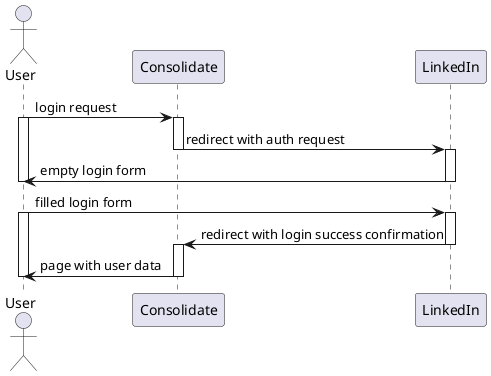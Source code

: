 @startuml
actor "User" as client
participant "Consolidate" as resourceServer
participant "LinkedIn" as authServer

client -> resourceServer: login request
activate client
activate resourceServer
resourceServer -> authServer: redirect with auth request
deactivate resourceServer
activate authServer
authServer -> client: empty login form
deactivate authServer
deactivate client

client -> authServer: filled login form
activate client
activate authServer
authServer -> resourceServer: redirect with login success confirmation
deactivate authServer
activate resourceServer
resourceServer -> client: page with user data
deactivate resourceServer
deactivate client
@enduml